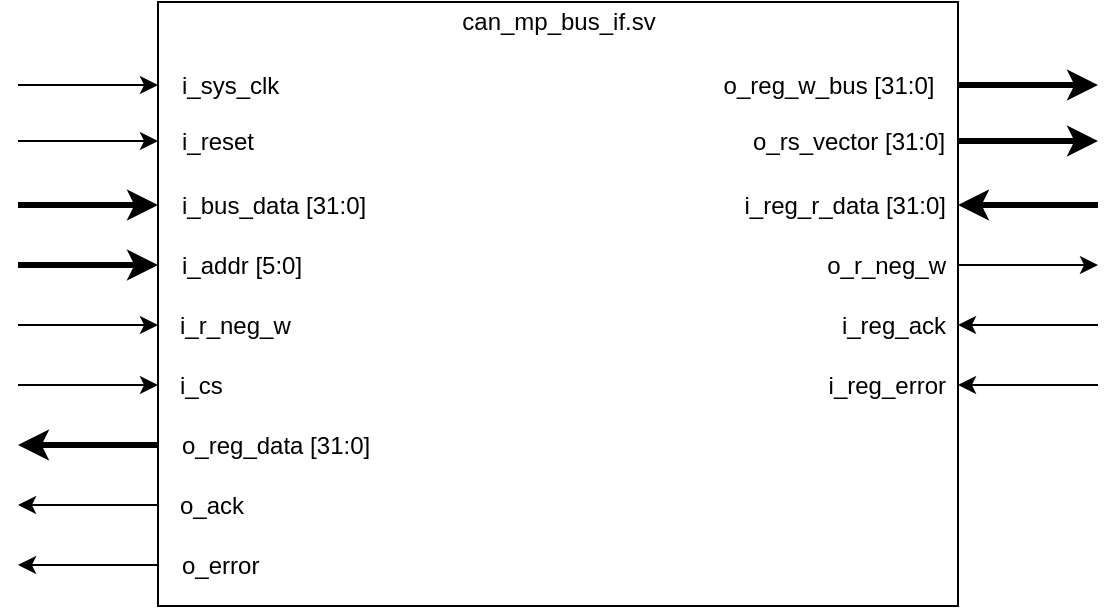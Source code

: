 <mxfile version="13.0.1" type="device"><diagram id="iEWqzY0Ynu-se2ifLzWV" name="Page-1"><mxGraphModel dx="2310" dy="762" grid="1" gridSize="10" guides="1" tooltips="1" connect="1" arrows="1" fold="1" page="1" pageScale="1" pageWidth="850" pageHeight="1100" math="0" shadow="0"><root><mxCell id="0"/><mxCell id="1" parent="0"/><mxCell id="yihsEGTGYtydch6jOuiD-1" value="" style="rounded=0;whiteSpace=wrap;html=1;" parent="1" vertex="1"><mxGeometry x="30" y="198" width="400" height="302" as="geometry"/></mxCell><mxCell id="yihsEGTGYtydch6jOuiD-2" value="i_reset" style="text;html=1;align=left;verticalAlign=middle;resizable=0;points=[];autosize=1;" parent="1" vertex="1"><mxGeometry x="40" y="258" width="50" height="20" as="geometry"/></mxCell><mxCell id="yihsEGTGYtydch6jOuiD-3" value="i_bus_data [31:0]" style="text;html=1;align=left;verticalAlign=middle;resizable=0;points=[];autosize=1;" parent="1" vertex="1"><mxGeometry x="40" y="290" width="110" height="20" as="geometry"/></mxCell><mxCell id="yihsEGTGYtydch6jOuiD-4" value="i_addr [5:0]" style="text;html=1;align=left;verticalAlign=middle;resizable=0;points=[];autosize=1;" parent="1" vertex="1"><mxGeometry x="40" y="320" width="80" height="20" as="geometry"/></mxCell><mxCell id="yihsEGTGYtydch6jOuiD-5" value="i_r_neg_w" style="text;html=1;align=left;verticalAlign=middle;resizable=0;points=[];autosize=1;" parent="1" vertex="1"><mxGeometry x="39" y="350" width="70" height="20" as="geometry"/></mxCell><mxCell id="yihsEGTGYtydch6jOuiD-6" value="i_cs" style="text;html=1;align=left;verticalAlign=middle;resizable=0;points=[];autosize=1;" parent="1" vertex="1"><mxGeometry x="39" y="380" width="40" height="20" as="geometry"/></mxCell><mxCell id="yihsEGTGYtydch6jOuiD-7" value="o_reg_data [31:0]" style="text;html=1;align=left;verticalAlign=middle;resizable=0;points=[];autosize=1;" parent="1" vertex="1"><mxGeometry x="40" y="410" width="110" height="20" as="geometry"/></mxCell><mxCell id="yihsEGTGYtydch6jOuiD-8" value="o_ack" style="text;html=1;align=left;verticalAlign=middle;resizable=0;points=[];autosize=1;" parent="1" vertex="1"><mxGeometry x="39" y="440" width="50" height="20" as="geometry"/></mxCell><mxCell id="yihsEGTGYtydch6jOuiD-10" value="o_error" style="text;html=1;align=left;verticalAlign=middle;resizable=0;points=[];autosize=1;" parent="1" vertex="1"><mxGeometry x="40" y="470" width="50" height="20" as="geometry"/></mxCell><mxCell id="yihsEGTGYtydch6jOuiD-11" value="i_sys_clk" style="text;html=1;align=left;verticalAlign=middle;resizable=0;points=[];autosize=1;" parent="1" vertex="1"><mxGeometry x="40" y="230" width="60" height="20" as="geometry"/></mxCell><mxCell id="yihsEGTGYtydch6jOuiD-12" value="can_mp_bus_if.sv" style="text;html=1;align=center;verticalAlign=middle;resizable=0;points=[];autosize=1;" parent="1" vertex="1"><mxGeometry x="180" y="198" width="100" height="20" as="geometry"/></mxCell><mxCell id="yihsEGTGYtydch6jOuiD-52" value="" style="endArrow=classic;html=1;edgeStyle=orthogonalEdgeStyle;rounded=0;" parent="1" edge="1"><mxGeometry width="50" height="50" relative="1" as="geometry"><mxPoint x="-40" y="239.5" as="sourcePoint"/><mxPoint x="30" y="239.5" as="targetPoint"/></mxGeometry></mxCell><mxCell id="yihsEGTGYtydch6jOuiD-53" value="" style="endArrow=classic;html=1;edgeStyle=orthogonalEdgeStyle;rounded=0;" parent="1" edge="1"><mxGeometry width="50" height="50" relative="1" as="geometry"><mxPoint x="-40" y="267.5" as="sourcePoint"/><mxPoint x="30" y="267.5" as="targetPoint"/></mxGeometry></mxCell><mxCell id="yihsEGTGYtydch6jOuiD-54" value="" style="endArrow=classic;html=1;edgeStyle=orthogonalEdgeStyle;rounded=0;strokeWidth=3;" parent="1" edge="1"><mxGeometry width="50" height="50" relative="1" as="geometry"><mxPoint x="-40" y="299.5" as="sourcePoint"/><mxPoint x="30" y="299.5" as="targetPoint"/></mxGeometry></mxCell><mxCell id="yihsEGTGYtydch6jOuiD-55" value="" style="endArrow=classic;html=1;edgeStyle=orthogonalEdgeStyle;rounded=0;strokeWidth=3;" parent="1" edge="1"><mxGeometry width="50" height="50" relative="1" as="geometry"><mxPoint x="-40" y="329.5" as="sourcePoint"/><mxPoint x="30" y="329.5" as="targetPoint"/></mxGeometry></mxCell><mxCell id="yihsEGTGYtydch6jOuiD-56" value="" style="endArrow=classic;html=1;edgeStyle=orthogonalEdgeStyle;rounded=0;" parent="1" edge="1"><mxGeometry width="50" height="50" relative="1" as="geometry"><mxPoint x="-40" y="359.5" as="sourcePoint"/><mxPoint x="30" y="359.5" as="targetPoint"/></mxGeometry></mxCell><mxCell id="yihsEGTGYtydch6jOuiD-57" value="" style="endArrow=classic;html=1;edgeStyle=orthogonalEdgeStyle;rounded=0;" parent="1" edge="1"><mxGeometry width="50" height="50" relative="1" as="geometry"><mxPoint x="-40" y="389.5" as="sourcePoint"/><mxPoint x="30" y="389.5" as="targetPoint"/></mxGeometry></mxCell><mxCell id="yihsEGTGYtydch6jOuiD-60" value="" style="endArrow=none;html=1;edgeStyle=orthogonalEdgeStyle;rounded=0;strokeWidth=1;startArrow=classic;startFill=1;endFill=0;" parent="1" edge="1"><mxGeometry width="50" height="50" relative="1" as="geometry"><mxPoint x="430" y="359.5" as="sourcePoint"/><mxPoint x="500" y="359.5" as="targetPoint"/></mxGeometry></mxCell><mxCell id="yihsEGTGYtydch6jOuiD-88" value="" style="endArrow=none;html=1;edgeStyle=orthogonalEdgeStyle;rounded=0;startArrow=classic;startFill=1;endFill=0;strokeWidth=3;" parent="1" edge="1"><mxGeometry width="50" height="50" relative="1" as="geometry"><mxPoint x="-40" y="419.5" as="sourcePoint"/><mxPoint x="30" y="419.5" as="targetPoint"/></mxGeometry></mxCell><mxCell id="yihsEGTGYtydch6jOuiD-89" value="" style="endArrow=none;html=1;edgeStyle=orthogonalEdgeStyle;rounded=0;startArrow=classic;startFill=1;endFill=0;" parent="1" edge="1"><mxGeometry width="50" height="50" relative="1" as="geometry"><mxPoint x="-40" y="449.5" as="sourcePoint"/><mxPoint x="30" y="449.5" as="targetPoint"/></mxGeometry></mxCell><mxCell id="yihsEGTGYtydch6jOuiD-90" value="" style="endArrow=none;html=1;edgeStyle=orthogonalEdgeStyle;rounded=0;startArrow=classic;startFill=1;endFill=0;" parent="1" edge="1"><mxGeometry width="50" height="50" relative="1" as="geometry"><mxPoint x="-40" y="479.5" as="sourcePoint"/><mxPoint x="30" y="479.5" as="targetPoint"/></mxGeometry></mxCell><mxCell id="5dJFrT93vKldARTzseab-5" value="" style="endArrow=classic;html=1;edgeStyle=orthogonalEdgeStyle;rounded=0;strokeWidth=3;" parent="1" edge="1"><mxGeometry width="50" height="50" relative="1" as="geometry"><mxPoint x="430" y="239.5" as="sourcePoint"/><mxPoint x="500" y="239.5" as="targetPoint"/></mxGeometry></mxCell><mxCell id="5dJFrT93vKldARTzseab-6" value="" style="endArrow=classic;html=1;edgeStyle=orthogonalEdgeStyle;rounded=0;strokeWidth=3;" parent="1" edge="1"><mxGeometry width="50" height="50" relative="1" as="geometry"><mxPoint x="430" y="267.5" as="sourcePoint"/><mxPoint x="500" y="267.5" as="targetPoint"/></mxGeometry></mxCell><mxCell id="5dJFrT93vKldARTzseab-7" value="" style="endArrow=classic;html=1;edgeStyle=orthogonalEdgeStyle;rounded=0;strokeWidth=1;" parent="1" edge="1"><mxGeometry width="50" height="50" relative="1" as="geometry"><mxPoint x="430" y="329.5" as="sourcePoint"/><mxPoint x="500" y="329.5" as="targetPoint"/></mxGeometry></mxCell><mxCell id="VEn8HJ89qdPXYAorIjF8-2" value="i_reg_ack" style="text;html=1;align=right;verticalAlign=middle;resizable=0;points=[];autosize=1;" parent="1" vertex="1"><mxGeometry x="355" y="350" width="70" height="20" as="geometry"/></mxCell><mxCell id="VEn8HJ89qdPXYAorIjF8-3" value="i_reg_error" style="text;html=1;align=right;verticalAlign=middle;resizable=0;points=[];autosize=1;" parent="1" vertex="1"><mxGeometry x="355" y="380" width="70" height="20" as="geometry"/></mxCell><mxCell id="VEn8HJ89qdPXYAorIjF8-4" value="i_reg_r_data [31:0]" style="text;html=1;align=right;verticalAlign=middle;resizable=0;points=[];autosize=1;" parent="1" vertex="1"><mxGeometry x="305" y="290" width="120" height="20" as="geometry"/></mxCell><mxCell id="VEn8HJ89qdPXYAorIjF8-6" value="o_r_neg_w" style="text;html=1;align=right;verticalAlign=middle;resizable=0;points=[];autosize=1;" parent="1" vertex="1"><mxGeometry x="355" y="320" width="70" height="20" as="geometry"/></mxCell><mxCell id="VEn8HJ89qdPXYAorIjF8-7" value="o_rs_vector [31:0]" style="text;html=1;align=center;verticalAlign=middle;resizable=0;points=[];autosize=1;" parent="1" vertex="1"><mxGeometry x="320" y="258" width="110" height="20" as="geometry"/></mxCell><mxCell id="VEn8HJ89qdPXYAorIjF8-8" value="o_reg_w_bus [31:0]" style="text;html=1;align=center;verticalAlign=middle;resizable=0;points=[];autosize=1;" parent="1" vertex="1"><mxGeometry x="305" y="230" width="120" height="20" as="geometry"/></mxCell><mxCell id="VEn8HJ89qdPXYAorIjF8-11" value="" style="endArrow=none;html=1;edgeStyle=orthogonalEdgeStyle;rounded=0;strokeWidth=1;startArrow=classic;startFill=1;endFill=0;" parent="1" edge="1"><mxGeometry width="50" height="50" relative="1" as="geometry"><mxPoint x="430" y="389.5" as="sourcePoint"/><mxPoint x="500" y="389.5" as="targetPoint"/></mxGeometry></mxCell><mxCell id="VEn8HJ89qdPXYAorIjF8-12" value="" style="endArrow=none;html=1;edgeStyle=orthogonalEdgeStyle;rounded=0;strokeWidth=3;startArrow=classic;startFill=1;endFill=0;" parent="1" edge="1"><mxGeometry width="50" height="50" relative="1" as="geometry"><mxPoint x="430" y="299.5" as="sourcePoint"/><mxPoint x="500" y="299.5" as="targetPoint"/></mxGeometry></mxCell></root></mxGraphModel></diagram></mxfile>